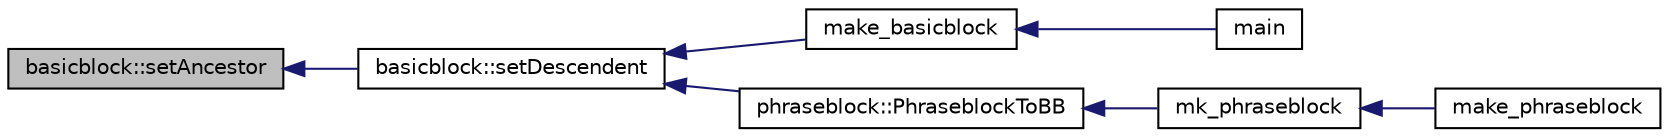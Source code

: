 digraph G
{
  edge [fontname="Helvetica",fontsize="10",labelfontname="Helvetica",labelfontsize="10"];
  node [fontname="Helvetica",fontsize="10",shape=record];
  rankdir=LR;
  Node1 [label="basicblock::setAncestor",height=0.2,width=0.4,color="black", fillcolor="grey75", style="filled" fontcolor="black"];
  Node1 -> Node2 [dir=back,color="midnightblue",fontsize="10",style="solid"];
  Node2 [label="basicblock::setDescendent",height=0.2,width=0.4,color="black", fillcolor="white", style="filled",URL="$classbasicblock.html#aaede95419f42104aca674399aeef1a9b"];
  Node2 -> Node3 [dir=back,color="midnightblue",fontsize="10",style="solid"];
  Node3 [label="make_basicblock",height=0.2,width=0.4,color="black", fillcolor="white", style="filled",URL="$make__basicblock_8cpp.html#a765669fc41b8885a39c1ec0df0df96ca"];
  Node3 -> Node4 [dir=back,color="midnightblue",fontsize="10",style="solid"];
  Node4 [label="main",height=0.2,width=0.4,color="black", fillcolor="white", style="filled",URL="$main_8cpp.html#a0ddf1224851353fc92bfbff6f499fa97"];
  Node2 -> Node5 [dir=back,color="midnightblue",fontsize="10",style="solid"];
  Node5 [label="phraseblock::PhraseblockToBB",height=0.2,width=0.4,color="black", fillcolor="white", style="filled",URL="$classphraseblock.html#a23c7b3a1f2accfea9aeb1df6e983f7d5"];
  Node5 -> Node6 [dir=back,color="midnightblue",fontsize="10",style="solid"];
  Node6 [label="mk_phraseblock",height=0.2,width=0.4,color="black", fillcolor="white", style="filled",URL="$make__phraseblock_8cpp.html#ac72dbca1136ae6ee5ad7d722fa23f3f9"];
  Node6 -> Node7 [dir=back,color="midnightblue",fontsize="10",style="solid"];
  Node7 [label="make_phraseblock",height=0.2,width=0.4,color="black", fillcolor="white", style="filled",URL="$make__phraseblock_8cpp.html#af5aea5750e9482dfe18f886b91b680b4"];
}
